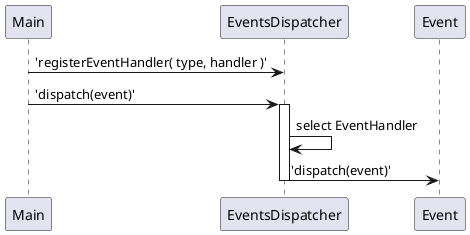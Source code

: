 @startuml

Main -> EventsDispatcher: 'registerEventHandler( type, handler )'
Main -> EventsDispatcher : 'dispatch(event)'
activate EventsDispatcher
EventsDispatcher ->EventsDispatcher : select EventHandler
EventsDispatcher -> Event: 'dispatch(event)'
deactivate EventsDispatcher
@enduml